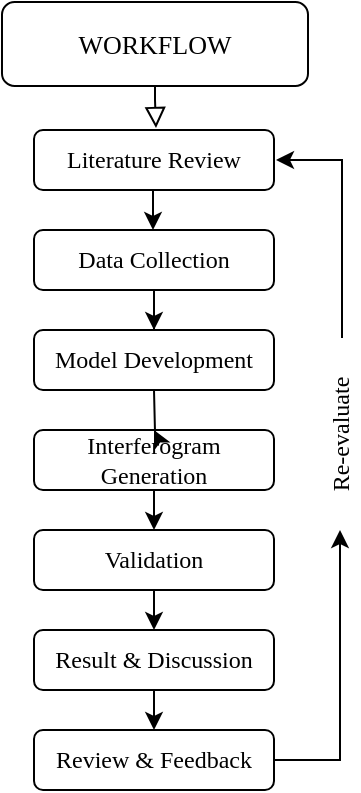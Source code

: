 <mxfile version="15.5.6" type="github" pages="2">
  <diagram id="C5RBs43oDa-KdzZeNtuy" name="Page-1">
    <mxGraphModel dx="1038" dy="556" grid="0" gridSize="7" guides="1" tooltips="1" connect="1" arrows="1" fold="1" page="1" pageScale="1" pageWidth="827" pageHeight="1169" math="0" shadow="0">
      <root>
        <mxCell id="WIyWlLk6GJQsqaUBKTNV-0" />
        <mxCell id="WIyWlLk6GJQsqaUBKTNV-1" parent="WIyWlLk6GJQsqaUBKTNV-0" />
        <mxCell id="WIyWlLk6GJQsqaUBKTNV-2" value="" style="rounded=0;html=1;jettySize=auto;orthogonalLoop=1;fontSize=12;endArrow=block;endFill=0;endSize=8;strokeWidth=1;shadow=0;labelBackgroundColor=none;edgeStyle=orthogonalEdgeStyle;fontFamily=Times New Roman;exitX=0.5;exitY=1;exitDx=0;exitDy=0;" parent="WIyWlLk6GJQsqaUBKTNV-1" source="WIyWlLk6GJQsqaUBKTNV-3" edge="1">
          <mxGeometry relative="1" as="geometry">
            <mxPoint x="420" y="119" as="targetPoint" />
            <Array as="points">
              <mxPoint x="420" y="105" />
              <mxPoint x="420" y="105" />
            </Array>
          </mxGeometry>
        </mxCell>
        <mxCell id="WIyWlLk6GJQsqaUBKTNV-3" value="WORKFLOW" style="rounded=1;whiteSpace=wrap;html=1;fontSize=13;glass=0;strokeWidth=1;shadow=0;fontFamily=Times New Roman;" parent="WIyWlLk6GJQsqaUBKTNV-1" vertex="1">
          <mxGeometry x="343" y="56" width="153" height="42" as="geometry" />
        </mxCell>
        <mxCell id="WIyWlLk6GJQsqaUBKTNV-7" value="Literature Review" style="rounded=1;whiteSpace=wrap;html=1;fontSize=12;glass=0;strokeWidth=1;shadow=0;fontFamily=Times New Roman;" parent="WIyWlLk6GJQsqaUBKTNV-1" vertex="1">
          <mxGeometry x="359" y="120" width="120" height="30" as="geometry" />
        </mxCell>
        <mxCell id="QujZ3hITiM_6tH3B1WZW-10" value="" style="edgeStyle=orthogonalEdgeStyle;rounded=0;orthogonalLoop=1;jettySize=auto;html=1;entryX=0.5;entryY=0;entryDx=0;entryDy=0;fontFamily=Times New Roman;fontSize=12;" parent="WIyWlLk6GJQsqaUBKTNV-1" source="QujZ3hITiM_6tH3B1WZW-2" target="QujZ3hITiM_6tH3B1WZW-3" edge="1">
          <mxGeometry relative="1" as="geometry" />
        </mxCell>
        <mxCell id="QujZ3hITiM_6tH3B1WZW-2" value="Data Collection" style="rounded=1;whiteSpace=wrap;html=1;fontSize=12;glass=0;strokeWidth=1;shadow=0;fontFamily=Times New Roman;" parent="WIyWlLk6GJQsqaUBKTNV-1" vertex="1">
          <mxGeometry x="359" y="170" width="120" height="30" as="geometry" />
        </mxCell>
        <mxCell id="QujZ3hITiM_6tH3B1WZW-3" value="Model Development" style="rounded=1;whiteSpace=wrap;html=1;fontSize=12;glass=0;strokeWidth=1;shadow=0;fontFamily=Times New Roman;" parent="WIyWlLk6GJQsqaUBKTNV-1" vertex="1">
          <mxGeometry x="359" y="220" width="120" height="30" as="geometry" />
        </mxCell>
        <mxCell id="QujZ3hITiM_6tH3B1WZW-17" style="edgeStyle=orthogonalEdgeStyle;rounded=0;orthogonalLoop=1;jettySize=auto;html=1;fontFamily=Times New Roman;fontSize=12;" parent="WIyWlLk6GJQsqaUBKTNV-1" edge="1">
          <mxGeometry relative="1" as="geometry">
            <mxPoint x="480" y="135" as="targetPoint" />
            <mxPoint x="513" y="224" as="sourcePoint" />
            <Array as="points">
              <mxPoint x="513" y="135" />
            </Array>
          </mxGeometry>
        </mxCell>
        <mxCell id="QujZ3hITiM_6tH3B1WZW-6" value="Review &amp;amp; Feedback" style="rounded=1;whiteSpace=wrap;html=1;fontSize=12;glass=0;strokeWidth=1;shadow=0;fontFamily=Times New Roman;" parent="WIyWlLk6GJQsqaUBKTNV-1" vertex="1">
          <mxGeometry x="359" y="420" width="120" height="30" as="geometry" />
        </mxCell>
        <mxCell id="QujZ3hITiM_6tH3B1WZW-7" value="Result &amp;amp; Discussion" style="rounded=1;whiteSpace=wrap;html=1;fontSize=12;glass=0;strokeWidth=1;shadow=0;fontFamily=Times New Roman;" parent="WIyWlLk6GJQsqaUBKTNV-1" vertex="1">
          <mxGeometry x="359" y="370" width="120" height="30" as="geometry" />
        </mxCell>
        <mxCell id="QujZ3hITiM_6tH3B1WZW-8" value="Validation" style="rounded=1;whiteSpace=wrap;html=1;fontSize=12;glass=0;strokeWidth=1;shadow=0;fontFamily=Times New Roman;" parent="WIyWlLk6GJQsqaUBKTNV-1" vertex="1">
          <mxGeometry x="359" y="320" width="120" height="30" as="geometry" />
        </mxCell>
        <mxCell id="QujZ3hITiM_6tH3B1WZW-9" value="Interferogram Generation" style="rounded=1;whiteSpace=wrap;html=1;fontSize=12;glass=0;strokeWidth=1;shadow=0;fontFamily=Times New Roman;" parent="WIyWlLk6GJQsqaUBKTNV-1" vertex="1">
          <mxGeometry x="359" y="270" width="120" height="30" as="geometry" />
        </mxCell>
        <mxCell id="QujZ3hITiM_6tH3B1WZW-12" value="" style="edgeStyle=orthogonalEdgeStyle;rounded=0;orthogonalLoop=1;jettySize=auto;html=1;entryX=0.5;entryY=0;entryDx=0;entryDy=0;fontFamily=Times New Roman;fontSize=12;" parent="WIyWlLk6GJQsqaUBKTNV-1" edge="1">
          <mxGeometry relative="1" as="geometry">
            <mxPoint x="418.5" y="150" as="sourcePoint" />
            <mxPoint x="418.5" y="170" as="targetPoint" />
          </mxGeometry>
        </mxCell>
        <mxCell id="QujZ3hITiM_6tH3B1WZW-13" value="" style="edgeStyle=orthogonalEdgeStyle;rounded=0;orthogonalLoop=1;jettySize=auto;html=1;fontFamily=Times New Roman;fontSize=12;" parent="WIyWlLk6GJQsqaUBKTNV-1" target="QujZ3hITiM_6tH3B1WZW-9" edge="1">
          <mxGeometry relative="1" as="geometry">
            <mxPoint x="419" y="250" as="sourcePoint" />
            <mxPoint x="429" y="230" as="targetPoint" />
          </mxGeometry>
        </mxCell>
        <mxCell id="QujZ3hITiM_6tH3B1WZW-14" value="" style="edgeStyle=orthogonalEdgeStyle;rounded=0;orthogonalLoop=1;jettySize=auto;html=1;entryX=0.5;entryY=0;entryDx=0;entryDy=0;fontFamily=Times New Roman;fontSize=12;" parent="WIyWlLk6GJQsqaUBKTNV-1" target="QujZ3hITiM_6tH3B1WZW-8" edge="1">
          <mxGeometry relative="1" as="geometry">
            <mxPoint x="419" y="300" as="sourcePoint" />
            <mxPoint x="439" y="240" as="targetPoint" />
          </mxGeometry>
        </mxCell>
        <mxCell id="QujZ3hITiM_6tH3B1WZW-15" value="" style="edgeStyle=orthogonalEdgeStyle;rounded=0;orthogonalLoop=1;jettySize=auto;html=1;entryX=0.5;entryY=0;entryDx=0;entryDy=0;fontFamily=Times New Roman;fontSize=12;" parent="WIyWlLk6GJQsqaUBKTNV-1" target="QujZ3hITiM_6tH3B1WZW-6" edge="1">
          <mxGeometry relative="1" as="geometry">
            <mxPoint x="419" y="400" as="sourcePoint" />
            <mxPoint x="449" y="250" as="targetPoint" />
          </mxGeometry>
        </mxCell>
        <mxCell id="QujZ3hITiM_6tH3B1WZW-16" value="" style="edgeStyle=orthogonalEdgeStyle;rounded=0;orthogonalLoop=1;jettySize=auto;html=1;entryX=0.5;entryY=0;entryDx=0;entryDy=0;fontFamily=Times New Roman;fontSize=12;" parent="WIyWlLk6GJQsqaUBKTNV-1" target="QujZ3hITiM_6tH3B1WZW-7" edge="1">
          <mxGeometry relative="1" as="geometry">
            <mxPoint x="419" y="350" as="sourcePoint" />
            <mxPoint x="459" y="260" as="targetPoint" />
          </mxGeometry>
        </mxCell>
        <mxCell id="QujZ3hITiM_6tH3B1WZW-18" value="Re-evaluate" style="text;html=1;resizable=0;autosize=1;align=center;verticalAlign=middle;points=[];fillColor=none;strokeColor=none;rounded=0;fontFamily=Times New Roman;fontSize=12;rotation=270;" parent="WIyWlLk6GJQsqaUBKTNV-1" vertex="1">
          <mxGeometry x="479" y="264" width="67" height="18" as="geometry" />
        </mxCell>
        <mxCell id="QujZ3hITiM_6tH3B1WZW-20" style="edgeStyle=orthogonalEdgeStyle;rounded=0;orthogonalLoop=1;jettySize=auto;html=1;fontFamily=Times New Roman;fontSize=12;exitX=1;exitY=0.5;exitDx=0;exitDy=0;" parent="WIyWlLk6GJQsqaUBKTNV-1" source="QujZ3hITiM_6tH3B1WZW-6" edge="1">
          <mxGeometry relative="1" as="geometry">
            <mxPoint x="512" y="320" as="targetPoint" />
            <mxPoint x="512" y="433" as="sourcePoint" />
            <Array as="points">
              <mxPoint x="512" y="435" />
              <mxPoint x="512" y="344" />
            </Array>
          </mxGeometry>
        </mxCell>
      </root>
    </mxGraphModel>
  </diagram>
  <diagram id="bO3j80rztFjjbIAxEENx" name="Page-2">
    <mxGraphModel dx="865" dy="463" grid="0" gridSize="10" guides="1" tooltips="1" connect="1" arrows="1" fold="1" page="1" pageScale="1" pageWidth="850" pageHeight="1100" math="0" shadow="0">
      <root>
        <mxCell id="q8dGCaNaIXq5OhvXCF7W-0" />
        <mxCell id="q8dGCaNaIXq5OhvXCF7W-1" parent="q8dGCaNaIXq5OhvXCF7W-0" />
        <mxCell id="q8dGCaNaIXq5OhvXCF7W-2" value="DATA TREE" style="rounded=1;whiteSpace=wrap;html=1;fontFamily=Times New Roman;fontSize=13;" parent="q8dGCaNaIXq5OhvXCF7W-1" vertex="1">
          <mxGeometry x="330" y="50" width="140" height="40" as="geometry" />
        </mxCell>
        <mxCell id="q8dGCaNaIXq5OhvXCF7W-3" value="" style="endArrow=none;html=1;rounded=0;fontFamily=Times New Roman;" parent="q8dGCaNaIXq5OhvXCF7W-1" edge="1">
          <mxGeometry width="50" height="50" relative="1" as="geometry">
            <mxPoint x="200" y="120" as="sourcePoint" />
            <mxPoint x="600" y="120" as="targetPoint" />
          </mxGeometry>
        </mxCell>
        <mxCell id="q8dGCaNaIXq5OhvXCF7W-4" value="" style="endArrow=classic;html=1;rounded=0;fontFamily=Times New Roman;" parent="q8dGCaNaIXq5OhvXCF7W-1" edge="1">
          <mxGeometry width="50" height="50" relative="1" as="geometry">
            <mxPoint x="200" y="120" as="sourcePoint" />
            <mxPoint x="200" y="150" as="targetPoint" />
          </mxGeometry>
        </mxCell>
        <mxCell id="q8dGCaNaIXq5OhvXCF7W-5" value="" style="endArrow=classic;html=1;rounded=0;fontFamily=Times New Roman;" parent="q8dGCaNaIXq5OhvXCF7W-1" edge="1">
          <mxGeometry width="50" height="50" relative="1" as="geometry">
            <mxPoint x="600" y="120" as="sourcePoint" />
            <mxPoint x="600" y="150" as="targetPoint" />
          </mxGeometry>
        </mxCell>
        <mxCell id="fENLZqrgE2YV7q-KGadu-0" value="" style="rounded=0;html=1;jettySize=auto;orthogonalLoop=1;fontSize=13;endArrow=block;endFill=0;endSize=8;strokeWidth=1;shadow=0;labelBackgroundColor=none;edgeStyle=orthogonalEdgeStyle;fontFamily=Times New Roman;exitX=0.5;exitY=1;exitDx=0;exitDy=0;" parent="q8dGCaNaIXq5OhvXCF7W-1" source="q8dGCaNaIXq5OhvXCF7W-2" edge="1">
          <mxGeometry relative="1" as="geometry">
            <mxPoint x="400" y="119" as="targetPoint" />
            <Array as="points" />
            <mxPoint x="419.5" y="98" as="sourcePoint" />
          </mxGeometry>
        </mxCell>
        <mxCell id="fENLZqrgE2YV7q-KGadu-1" value="Interferometry" style="text;html=1;resizable=0;autosize=1;align=center;verticalAlign=middle;points=[];fillColor=none;strokeColor=none;rounded=0;fontSize=12;fontFamily=Times New Roman;" parent="q8dGCaNaIXq5OhvXCF7W-1" vertex="1">
          <mxGeometry x="161" y="152" width="80" height="18" as="geometry" />
        </mxCell>
        <mxCell id="fENLZqrgE2YV7q-KGadu-2" value="Hyrodynamic Modeling" style="text;html=1;resizable=0;autosize=1;align=center;verticalAlign=middle;points=[];fillColor=none;strokeColor=none;rounded=0;fontSize=12;fontFamily=Times New Roman;" parent="q8dGCaNaIXq5OhvXCF7W-1" vertex="1">
          <mxGeometry x="538" y="152" width="126" height="18" as="geometry" />
        </mxCell>
        <mxCell id="fENLZqrgE2YV7q-KGadu-3" value="" style="endArrow=classic;html=1;rounded=0;exitX=0.477;exitY=1.007;exitDx=0;exitDy=0;exitPerimeter=0;fontFamily=Times New Roman;" parent="q8dGCaNaIXq5OhvXCF7W-1" source="fENLZqrgE2YV7q-KGadu-1" edge="1">
          <mxGeometry width="50" height="50" relative="1" as="geometry">
            <mxPoint x="201" y="170" as="sourcePoint" />
            <mxPoint x="240" y="210" as="targetPoint" />
            <Array as="points">
              <mxPoint x="199" y="210" />
            </Array>
          </mxGeometry>
        </mxCell>
        <mxCell id="fENLZqrgE2YV7q-KGadu-4" value="" style="endArrow=classic;html=1;rounded=0;entryX=-0.011;entryY=0.541;entryDx=0;entryDy=0;entryPerimeter=0;fontFamily=Times New Roman;" parent="q8dGCaNaIXq5OhvXCF7W-1" source="fENLZqrgE2YV7q-KGadu-2" edge="1" target="fENLZqrgE2YV7q-KGadu-16">
          <mxGeometry width="50" height="50" relative="1" as="geometry">
            <mxPoint x="209.85" y="180.14" as="sourcePoint" />
            <mxPoint x="599" y="340" as="targetPoint" />
            <Array as="points">
              <mxPoint x="600" y="311" />
            </Array>
          </mxGeometry>
        </mxCell>
        <mxCell id="fENLZqrgE2YV7q-KGadu-5" value="" style="endArrow=classic;html=1;rounded=0;fontFamily=Times New Roman;" parent="q8dGCaNaIXq5OhvXCF7W-1" edge="1">
          <mxGeometry width="50" height="50" relative="1" as="geometry">
            <mxPoint x="600" y="190" as="sourcePoint" />
            <mxPoint x="640" y="190" as="targetPoint" />
          </mxGeometry>
        </mxCell>
        <mxCell id="fENLZqrgE2YV7q-KGadu-6" value="" style="endArrow=classic;html=1;rounded=0;fontFamily=Times New Roman;" parent="q8dGCaNaIXq5OhvXCF7W-1" edge="1">
          <mxGeometry width="50" height="50" relative="1" as="geometry">
            <mxPoint x="200" y="180" as="sourcePoint" />
            <mxPoint x="240" y="180" as="targetPoint" />
          </mxGeometry>
        </mxCell>
        <mxCell id="fENLZqrgE2YV7q-KGadu-7" value="" style="endArrow=classic;html=1;rounded=0;fontFamily=Times New Roman;" parent="q8dGCaNaIXq5OhvXCF7W-1" edge="1">
          <mxGeometry width="50" height="50" relative="1" as="geometry">
            <mxPoint x="600" y="220" as="sourcePoint" />
            <mxPoint x="640" y="220" as="targetPoint" />
          </mxGeometry>
        </mxCell>
        <mxCell id="fENLZqrgE2YV7q-KGadu-8" value="" style="endArrow=classic;html=1;rounded=0;fontFamily=Times New Roman;" parent="q8dGCaNaIXq5OhvXCF7W-1" edge="1">
          <mxGeometry width="50" height="50" relative="1" as="geometry">
            <mxPoint x="600" y="250" as="sourcePoint" />
            <mxPoint x="640" y="250" as="targetPoint" />
          </mxGeometry>
        </mxCell>
        <mxCell id="fENLZqrgE2YV7q-KGadu-9" value="" style="endArrow=classic;html=1;rounded=0;fontFamily=Times New Roman;" parent="q8dGCaNaIXq5OhvXCF7W-1" edge="1">
          <mxGeometry width="50" height="50" relative="1" as="geometry">
            <mxPoint x="600" y="280" as="sourcePoint" />
            <mxPoint x="640" y="280" as="targetPoint" />
          </mxGeometry>
        </mxCell>
        <mxCell id="fENLZqrgE2YV7q-KGadu-13" value="Digital Elevation Model" style="text;html=1;resizable=0;autosize=1;align=left;verticalAlign=middle;points=[];fillColor=none;strokeColor=none;rounded=0;fontFamily=Times New Roman;" parent="q8dGCaNaIXq5OhvXCF7W-1" vertex="1">
          <mxGeometry x="640" y="181" width="127" height="18" as="geometry" />
        </mxCell>
        <mxCell id="fENLZqrgE2YV7q-KGadu-14" value="Discharge" style="text;html=1;resizable=0;autosize=1;align=left;verticalAlign=middle;points=[];fillColor=none;strokeColor=none;rounded=0;fontFamily=Times New Roman;" parent="q8dGCaNaIXq5OhvXCF7W-1" vertex="1">
          <mxGeometry x="640" y="211" width="58" height="18" as="geometry" />
        </mxCell>
        <mxCell id="fENLZqrgE2YV7q-KGadu-15" value="Precipitation" style="text;html=1;resizable=0;autosize=1;align=left;verticalAlign=middle;points=[];fillColor=none;strokeColor=none;rounded=0;fontFamily=Times New Roman;" parent="q8dGCaNaIXq5OhvXCF7W-1" vertex="1">
          <mxGeometry x="640" y="241" width="71" height="18" as="geometry" />
        </mxCell>
        <mxCell id="fENLZqrgE2YV7q-KGadu-16" value="Roughness" style="text;html=1;resizable=0;autosize=1;align=left;verticalAlign=middle;points=[];fillColor=none;strokeColor=none;rounded=0;fontFamily=Times New Roman;" parent="q8dGCaNaIXq5OhvXCF7W-1" vertex="1">
          <mxGeometry x="640" y="301" width="63" height="18" as="geometry" />
        </mxCell>
        <mxCell id="fENLZqrgE2YV7q-KGadu-17" value="Tide" style="text;html=1;resizable=0;autosize=1;align=left;verticalAlign=middle;points=[];fillColor=none;strokeColor=none;rounded=0;fontFamily=Times New Roman;" parent="q8dGCaNaIXq5OhvXCF7W-1" vertex="1">
          <mxGeometry x="640" y="271" width="32" height="18" as="geometry" />
        </mxCell>
        <mxCell id="fENLZqrgE2YV7q-KGadu-18" value="Index of aux_poeorb" style="text;html=1;resizable=0;autosize=1;align=left;verticalAlign=middle;points=[];fillColor=none;strokeColor=none;rounded=0;fontFamily=Times New Roman;" parent="q8dGCaNaIXq5OhvXCF7W-1" vertex="1">
          <mxGeometry x="240" y="201" width="110" height="18" as="geometry" />
        </mxCell>
        <mxCell id="fENLZqrgE2YV7q-KGadu-19" value="SAR" style="text;html=1;resizable=0;autosize=1;align=left;verticalAlign=middle;points=[];fillColor=none;strokeColor=none;rounded=0;fontFamily=Times New Roman;" parent="q8dGCaNaIXq5OhvXCF7W-1" vertex="1">
          <mxGeometry x="240" y="171" width="33" height="18" as="geometry" />
        </mxCell>
      </root>
    </mxGraphModel>
  </diagram>
</mxfile>

